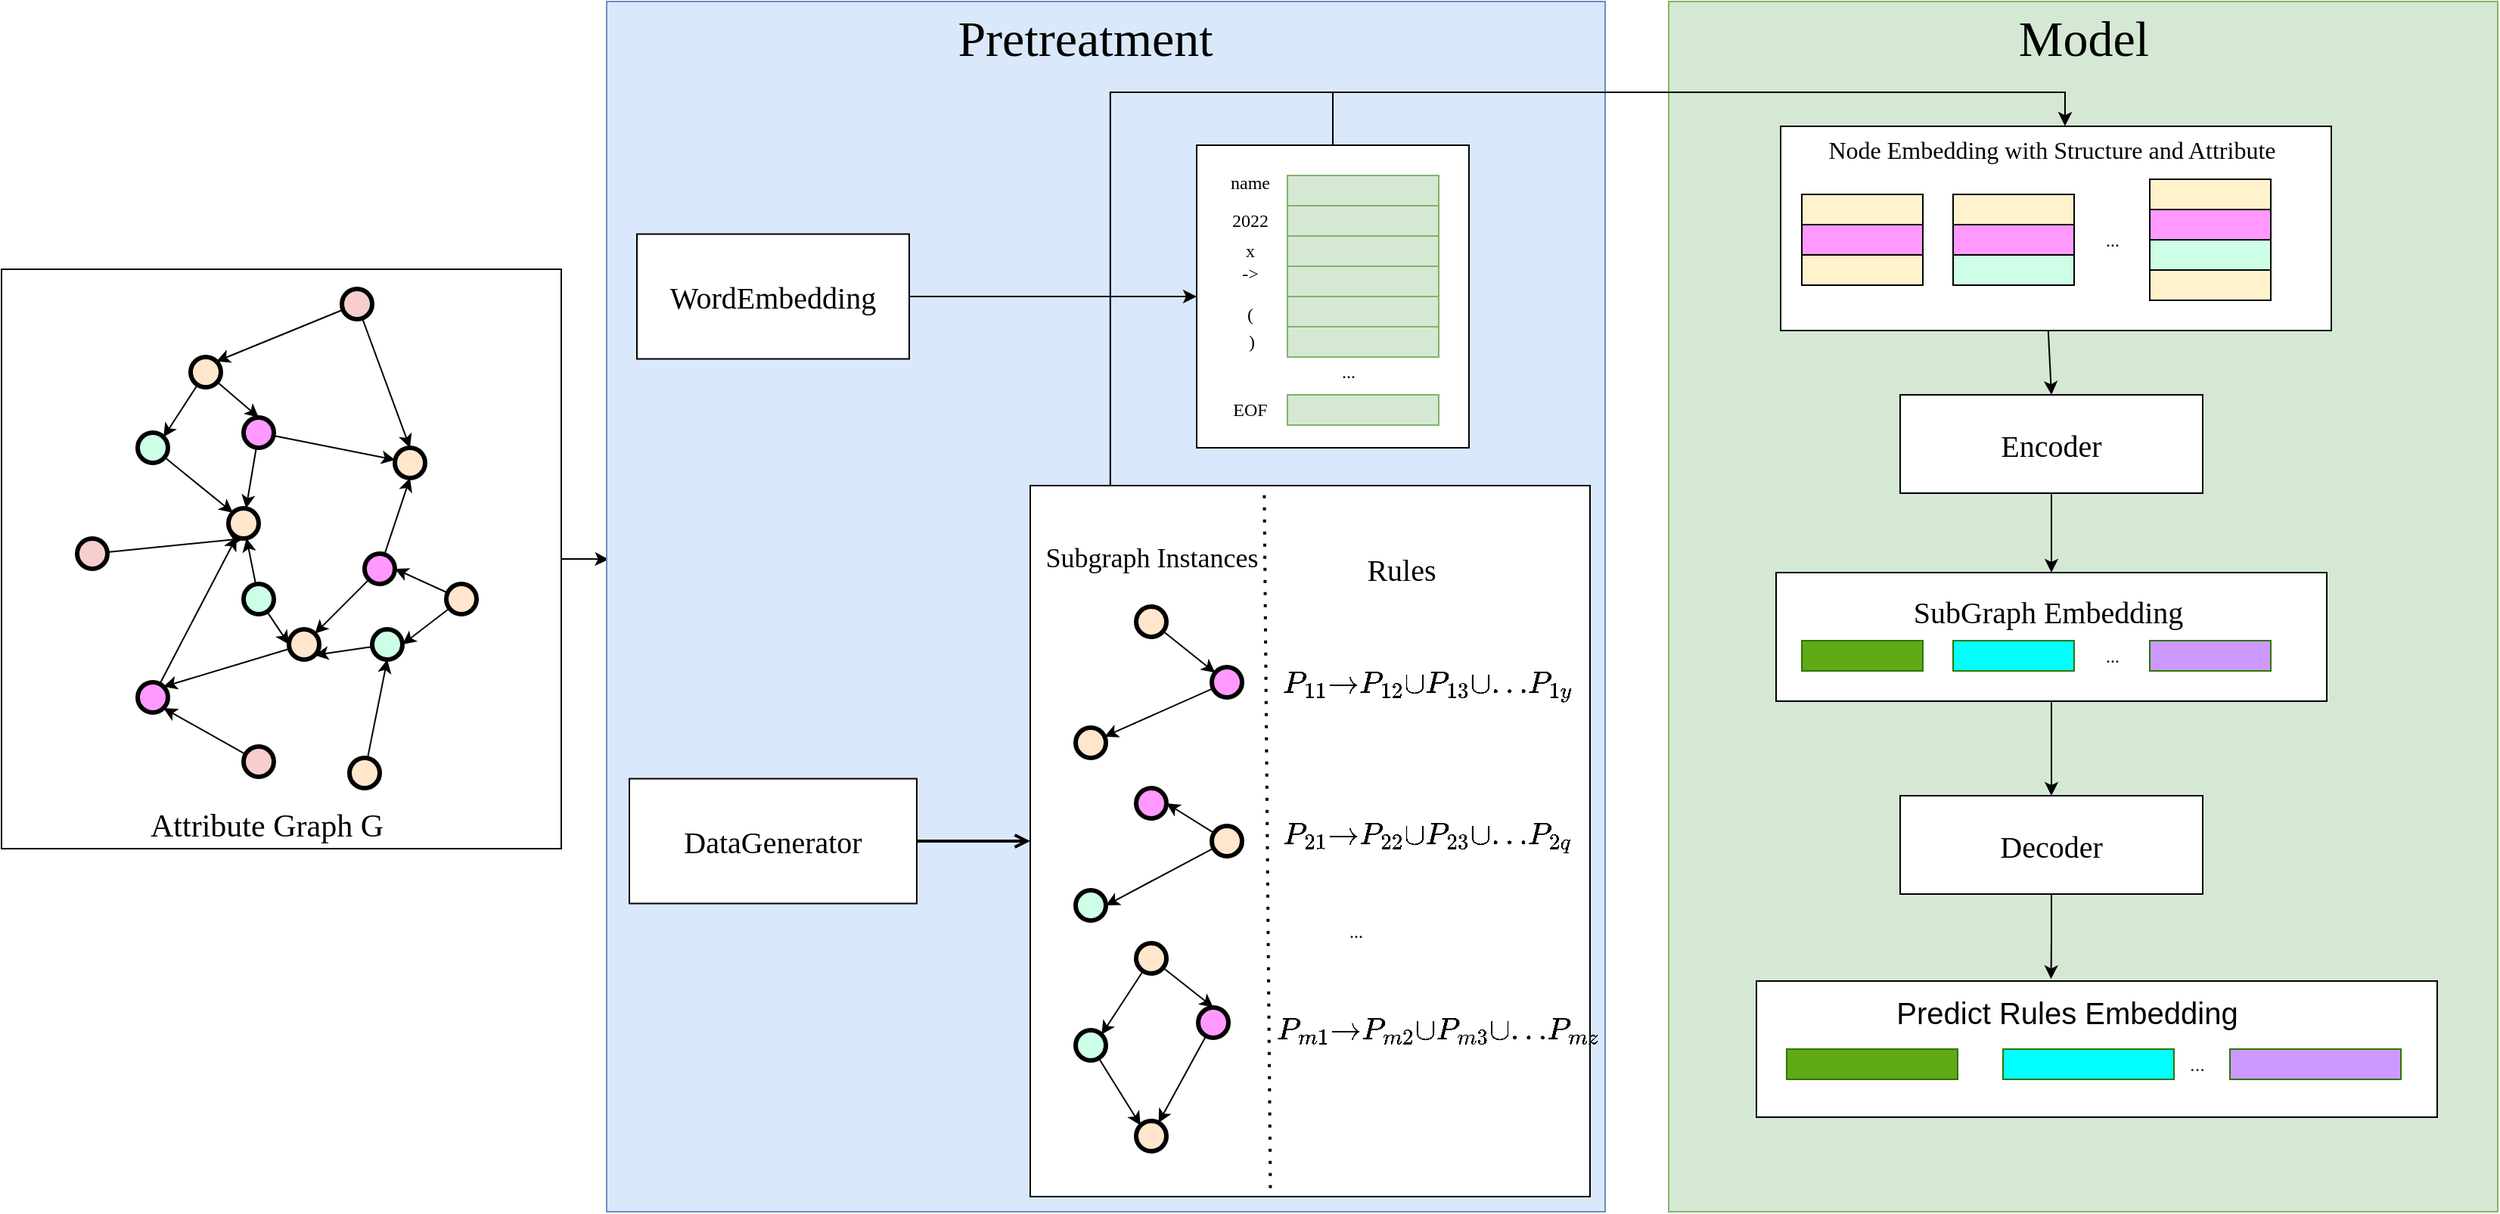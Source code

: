 <mxfile version="21.3.2" type="github">
  <diagram id="YgVjmNeeTJTMkVuTX1qY" name="第 1 页">
    <mxGraphModel dx="2639" dy="2227" grid="1" gridSize="10" guides="1" tooltips="1" connect="1" arrows="1" fold="1" page="1" pageScale="1" pageWidth="827" pageHeight="1169" math="1" shadow="0">
      <root>
        <mxCell id="0" />
        <mxCell id="1" parent="0" />
        <mxCell id="9s3qkHR6bOh1nxQZLDKp-79" value="" style="rounded=0;whiteSpace=wrap;html=1;fillColor=#d5e8d4;strokeColor=#82b366;" vertex="1" parent="1">
          <mxGeometry x="832" y="-390" width="548" height="800" as="geometry" />
        </mxCell>
        <mxCell id="9s3qkHR6bOh1nxQZLDKp-78" style="edgeStyle=orthogonalEdgeStyle;rounded=0;orthogonalLoop=1;jettySize=auto;html=1;entryX=0.002;entryY=0.461;entryDx=0;entryDy=0;entryPerimeter=0;" edge="1" parent="1" source="9s3qkHR6bOh1nxQZLDKp-77" target="9s3qkHR6bOh1nxQZLDKp-37">
          <mxGeometry relative="1" as="geometry" />
        </mxCell>
        <mxCell id="9s3qkHR6bOh1nxQZLDKp-77" value="" style="rounded=0;whiteSpace=wrap;html=1;" vertex="1" parent="1">
          <mxGeometry x="-270" y="-213" width="370" height="383" as="geometry" />
        </mxCell>
        <mxCell id="9s3qkHR6bOh1nxQZLDKp-53" value="" style="whiteSpace=wrap;html=1;" vertex="1" parent="1">
          <mxGeometry x="890" y="257.5" width="450" height="90" as="geometry" />
        </mxCell>
        <mxCell id="9s3qkHR6bOh1nxQZLDKp-37" value="" style="rounded=0;whiteSpace=wrap;html=1;gradientDirection=north;fillColor=#dae8fc;strokeColor=#6c8ebf;fontFamily=Times New Roman;" vertex="1" parent="1">
          <mxGeometry x="130" y="-390" width="660" height="800" as="geometry" />
        </mxCell>
        <mxCell id="9s3qkHR6bOh1nxQZLDKp-43" style="edgeStyle=orthogonalEdgeStyle;rounded=0;orthogonalLoop=1;jettySize=auto;html=1;entryX=0.528;entryY=-0.011;entryDx=0;entryDy=0;entryPerimeter=0;fontFamily=Times New Roman;" edge="1" parent="1" source="9s3qkHR6bOh1nxQZLDKp-35" target="o_sgE8OzQir2t5ASwDxD-76">
          <mxGeometry relative="1" as="geometry">
            <Array as="points">
              <mxPoint x="610" y="-330" />
              <mxPoint x="1094" y="-330" />
            </Array>
          </mxGeometry>
        </mxCell>
        <mxCell id="9s3qkHR6bOh1nxQZLDKp-35" value="" style="rounded=0;whiteSpace=wrap;html=1;fontFamily=Times New Roman;" vertex="1" parent="1">
          <mxGeometry x="520" y="-295" width="180" height="200" as="geometry" />
        </mxCell>
        <mxCell id="9s3qkHR6bOh1nxQZLDKp-46" style="edgeStyle=orthogonalEdgeStyle;rounded=0;orthogonalLoop=1;jettySize=auto;html=1;entryX=0.5;entryY=0;entryDx=0;entryDy=0;" edge="1" parent="1" source="9s3qkHR6bOh1nxQZLDKp-29" target="9s3qkHR6bOh1nxQZLDKp-33">
          <mxGeometry relative="1" as="geometry" />
        </mxCell>
        <mxCell id="9s3qkHR6bOh1nxQZLDKp-29" value="" style="rounded=0;whiteSpace=wrap;html=1;fontFamily=Times New Roman;" vertex="1" parent="1">
          <mxGeometry x="903" y="-12.5" width="364" height="85" as="geometry" />
        </mxCell>
        <mxCell id="o_sgE8OzQir2t5ASwDxD-75" value="" style="rounded=0;whiteSpace=wrap;html=1;strokeWidth=1;fontFamily=Times New Roman;fontSize=12;" parent="1" vertex="1">
          <mxGeometry x="906" y="-307.5" width="364" height="135" as="geometry" />
        </mxCell>
        <mxCell id="o_sgE8OzQir2t5ASwDxD-49" value="" style="rounded=0;whiteSpace=wrap;html=1;strokeWidth=1;fontFamily=Times New Roman;fontSize=12;" parent="1" vertex="1">
          <mxGeometry x="410" y="-70" width="370" height="470" as="geometry" />
        </mxCell>
        <mxCell id="9s3qkHR6bOh1nxQZLDKp-32" style="edgeStyle=orthogonalEdgeStyle;rounded=0;orthogonalLoop=1;jettySize=auto;html=1;entryX=0.5;entryY=0;entryDx=0;entryDy=0;fontFamily=Times New Roman;" edge="1" parent="1" source="hbj6Zmw99jq0ys3fm93o-1" target="9s3qkHR6bOh1nxQZLDKp-29">
          <mxGeometry relative="1" as="geometry" />
        </mxCell>
        <mxCell id="hbj6Zmw99jq0ys3fm93o-1" value="&lt;font style=&quot;font-size: 20px;&quot;&gt;Encoder&lt;/font&gt;" style="rounded=0;whiteSpace=wrap;html=1;fontFamily=Times New Roman;" parent="1" vertex="1">
          <mxGeometry x="985" y="-130" width="200" height="65" as="geometry" />
        </mxCell>
        <mxCell id="o_sgE8OzQir2t5ASwDxD-80" style="edgeStyle=none;shape=connector;rounded=0;orthogonalLoop=1;jettySize=auto;html=1;labelBackgroundColor=default;strokeColor=default;strokeWidth=2;fontFamily=Times New Roman;fontSize=12;fontColor=#000000;endArrow=open;endFill=0;" parent="1" source="hbj6Zmw99jq0ys3fm93o-16" target="o_sgE8OzQir2t5ASwDxD-49" edge="1">
          <mxGeometry relative="1" as="geometry" />
        </mxCell>
        <mxCell id="hbj6Zmw99jq0ys3fm93o-16" value="&lt;font style=&quot;font-size: 20px;&quot;&gt;DataGenerator&lt;/font&gt;" style="rounded=0;whiteSpace=wrap;html=1;fontFamily=Times New Roman;" parent="1" vertex="1">
          <mxGeometry x="145" y="123.75" width="190" height="82.5" as="geometry" />
        </mxCell>
        <mxCell id="hbj6Zmw99jq0ys3fm93o-36" value="&lt;font style=&quot;font-size: 21px;&quot;&gt;Attribute Graph G&lt;/font&gt;" style="text;html=1;align=center;verticalAlign=middle;resizable=0;points=[];autosize=1;strokeColor=none;fillColor=none;fontSize=16;strokeWidth=3;fontFamily=Times New Roman;" parent="1" vertex="1">
          <mxGeometry x="-185" y="135" width="180" height="40" as="geometry" />
        </mxCell>
        <mxCell id="hbj6Zmw99jq0ys3fm93o-18" value="" style="ellipse;whiteSpace=wrap;html=1;aspect=fixed;fillColor=#FF99FF;strokeColor=#000000;strokeWidth=3;fontFamily=Times New Roman;" parent="1" vertex="1">
          <mxGeometry x="-110" y="-115" width="20" height="20" as="geometry" />
        </mxCell>
        <mxCell id="hbj6Zmw99jq0ys3fm93o-19" value="" style="ellipse;whiteSpace=wrap;html=1;aspect=fixed;fillColor=#CCFFE6;strokeColor=#000000;strokeWidth=3;fontFamily=Times New Roman;" parent="1" vertex="1">
          <mxGeometry x="-180" y="-105" width="20" height="20" as="geometry" />
        </mxCell>
        <mxCell id="hbj6Zmw99jq0ys3fm93o-20" value="" style="ellipse;whiteSpace=wrap;html=1;aspect=fixed;fillColor=#ffe6cc;strokeColor=#000000;strokeWidth=3;fontFamily=Times New Roman;" parent="1" vertex="1">
          <mxGeometry x="-10" y="-95" width="20" height="20" as="geometry" />
        </mxCell>
        <mxCell id="hbj6Zmw99jq0ys3fm93o-29" style="edgeStyle=none;rounded=0;orthogonalLoop=1;jettySize=auto;html=1;fontFamily=Times New Roman;" parent="1" source="hbj6Zmw99jq0ys3fm93o-18" target="hbj6Zmw99jq0ys3fm93o-20" edge="1">
          <mxGeometry relative="1" as="geometry" />
        </mxCell>
        <mxCell id="o_sgE8OzQir2t5ASwDxD-15" style="edgeStyle=none;rounded=0;orthogonalLoop=1;jettySize=auto;html=1;entryX=0;entryY=0.5;entryDx=0;entryDy=0;strokeWidth=1;fontFamily=Times New Roman;fontSize=12;fontColor=#000000;" parent="1" source="hbj6Zmw99jq0ys3fm93o-21" target="hbj6Zmw99jq0ys3fm93o-26" edge="1">
          <mxGeometry relative="1" as="geometry" />
        </mxCell>
        <mxCell id="hbj6Zmw99jq0ys3fm93o-21" value="" style="ellipse;whiteSpace=wrap;html=1;aspect=fixed;fillColor=#CCFFE6;strokeColor=#000000;strokeWidth=3;fontFamily=Times New Roman;" parent="1" vertex="1">
          <mxGeometry x="-110" y="-5" width="20" height="20" as="geometry" />
        </mxCell>
        <mxCell id="hbj6Zmw99jq0ys3fm93o-22" value="" style="ellipse;whiteSpace=wrap;html=1;aspect=fixed;fillColor=#ffe6cc;strokeColor=#000000;strokeWidth=3;fontFamily=Times New Roman;" parent="1" vertex="1">
          <mxGeometry x="-120" y="-55" width="20" height="20" as="geometry" />
        </mxCell>
        <mxCell id="hbj6Zmw99jq0ys3fm93o-28" style="rounded=0;orthogonalLoop=1;jettySize=auto;html=1;fontFamily=Times New Roman;" parent="1" source="hbj6Zmw99jq0ys3fm93o-18" target="hbj6Zmw99jq0ys3fm93o-22" edge="1">
          <mxGeometry relative="1" as="geometry" />
        </mxCell>
        <mxCell id="hbj6Zmw99jq0ys3fm93o-33" style="edgeStyle=none;rounded=0;orthogonalLoop=1;jettySize=auto;html=1;entryX=0;entryY=0;entryDx=0;entryDy=0;fontFamily=Times New Roman;" parent="1" source="hbj6Zmw99jq0ys3fm93o-19" target="hbj6Zmw99jq0ys3fm93o-22" edge="1">
          <mxGeometry relative="1" as="geometry" />
        </mxCell>
        <mxCell id="hbj6Zmw99jq0ys3fm93o-32" style="edgeStyle=none;rounded=0;orthogonalLoop=1;jettySize=auto;html=1;fontFamily=Times New Roman;" parent="1" source="hbj6Zmw99jq0ys3fm93o-21" target="hbj6Zmw99jq0ys3fm93o-22" edge="1">
          <mxGeometry relative="1" as="geometry" />
        </mxCell>
        <mxCell id="o_sgE8OzQir2t5ASwDxD-7" style="edgeStyle=none;rounded=0;orthogonalLoop=1;jettySize=auto;html=1;entryX=0.5;entryY=1;entryDx=0;entryDy=0;strokeWidth=1;fontFamily=Times New Roman;fontSize=12;fontColor=#000000;" parent="1" source="hbj6Zmw99jq0ys3fm93o-23" target="hbj6Zmw99jq0ys3fm93o-20" edge="1">
          <mxGeometry relative="1" as="geometry" />
        </mxCell>
        <mxCell id="hbj6Zmw99jq0ys3fm93o-23" value="" style="ellipse;whiteSpace=wrap;html=1;aspect=fixed;fillColor=#FF99FF;strokeColor=#000000;strokeWidth=3;fontFamily=Times New Roman;" parent="1" vertex="1">
          <mxGeometry x="-30" y="-25" width="20" height="20" as="geometry" />
        </mxCell>
        <mxCell id="9s3qkHR6bOh1nxQZLDKp-66" style="rounded=0;orthogonalLoop=1;jettySize=auto;html=1;entryX=1;entryY=0;entryDx=0;entryDy=0;" edge="1" parent="1" source="hbj6Zmw99jq0ys3fm93o-26" target="9s3qkHR6bOh1nxQZLDKp-63">
          <mxGeometry relative="1" as="geometry" />
        </mxCell>
        <mxCell id="hbj6Zmw99jq0ys3fm93o-26" value="" style="ellipse;whiteSpace=wrap;html=1;aspect=fixed;fillColor=#ffe6cc;strokeColor=#000000;strokeWidth=3;fontFamily=Times New Roman;" parent="1" vertex="1">
          <mxGeometry x="-80" y="25" width="20" height="20" as="geometry" />
        </mxCell>
        <mxCell id="hbj6Zmw99jq0ys3fm93o-31" style="edgeStyle=none;rounded=0;orthogonalLoop=1;jettySize=auto;html=1;fontFamily=Times New Roman;" parent="1" source="hbj6Zmw99jq0ys3fm93o-23" target="hbj6Zmw99jq0ys3fm93o-26" edge="1">
          <mxGeometry relative="1" as="geometry" />
        </mxCell>
        <mxCell id="o_sgE8OzQir2t5ASwDxD-13" style="edgeStyle=none;rounded=0;orthogonalLoop=1;jettySize=auto;html=1;entryX=1;entryY=1;entryDx=0;entryDy=0;strokeWidth=1;fontFamily=Times New Roman;fontSize=12;fontColor=#000000;" parent="1" source="o_sgE8OzQir2t5ASwDxD-12" target="hbj6Zmw99jq0ys3fm93o-26" edge="1">
          <mxGeometry relative="1" as="geometry" />
        </mxCell>
        <mxCell id="o_sgE8OzQir2t5ASwDxD-12" value="" style="ellipse;whiteSpace=wrap;html=1;aspect=fixed;fillColor=#CCFFE6;strokeColor=#000000;strokeWidth=3;fontFamily=Times New Roman;" parent="1" vertex="1">
          <mxGeometry x="-25" y="25" width="20" height="20" as="geometry" />
        </mxCell>
        <mxCell id="o_sgE8OzQir2t5ASwDxD-22" style="edgeStyle=none;rounded=0;orthogonalLoop=1;jettySize=auto;html=1;entryX=1;entryY=0.5;entryDx=0;entryDy=0;strokeWidth=1;fontFamily=Times New Roman;fontSize=12;fontColor=#000000;" parent="1" source="o_sgE8OzQir2t5ASwDxD-17" target="o_sgE8OzQir2t5ASwDxD-12" edge="1">
          <mxGeometry relative="1" as="geometry" />
        </mxCell>
        <mxCell id="o_sgE8OzQir2t5ASwDxD-23" style="edgeStyle=none;rounded=0;orthogonalLoop=1;jettySize=auto;html=1;entryX=1;entryY=0.5;entryDx=0;entryDy=0;strokeWidth=1;fontFamily=Times New Roman;fontSize=12;fontColor=#000000;" parent="1" source="o_sgE8OzQir2t5ASwDxD-17" target="hbj6Zmw99jq0ys3fm93o-23" edge="1">
          <mxGeometry relative="1" as="geometry" />
        </mxCell>
        <mxCell id="o_sgE8OzQir2t5ASwDxD-17" value="" style="ellipse;whiteSpace=wrap;html=1;aspect=fixed;fillColor=#ffe6cc;strokeColor=#000000;strokeWidth=3;fontFamily=Times New Roman;" parent="1" vertex="1">
          <mxGeometry x="24" y="-5" width="20" height="20" as="geometry" />
        </mxCell>
        <mxCell id="o_sgE8OzQir2t5ASwDxD-25" style="edgeStyle=none;rounded=0;orthogonalLoop=1;jettySize=auto;html=1;entryX=0.5;entryY=1;entryDx=0;entryDy=0;strokeWidth=1;fontFamily=Times New Roman;fontSize=12;fontColor=#000000;" parent="1" source="o_sgE8OzQir2t5ASwDxD-18" target="hbj6Zmw99jq0ys3fm93o-22" edge="1">
          <mxGeometry relative="1" as="geometry" />
        </mxCell>
        <mxCell id="o_sgE8OzQir2t5ASwDxD-18" value="" style="ellipse;whiteSpace=wrap;html=1;aspect=fixed;fillColor=#f8cecc;strokeColor=#000000;strokeWidth=3;fontFamily=Times New Roman;" parent="1" vertex="1">
          <mxGeometry x="-220" y="-35" width="20" height="20" as="geometry" />
        </mxCell>
        <mxCell id="o_sgE8OzQir2t5ASwDxD-20" style="edgeStyle=none;rounded=0;orthogonalLoop=1;jettySize=auto;html=1;entryX=1;entryY=0;entryDx=0;entryDy=0;strokeWidth=1;fontFamily=Times New Roman;fontSize=12;fontColor=#000000;" parent="1" source="o_sgE8OzQir2t5ASwDxD-19" target="hbj6Zmw99jq0ys3fm93o-19" edge="1">
          <mxGeometry relative="1" as="geometry" />
        </mxCell>
        <mxCell id="o_sgE8OzQir2t5ASwDxD-21" style="edgeStyle=none;rounded=0;orthogonalLoop=1;jettySize=auto;html=1;entryX=0.5;entryY=0;entryDx=0;entryDy=0;strokeWidth=1;fontFamily=Times New Roman;fontSize=12;fontColor=#000000;" parent="1" source="o_sgE8OzQir2t5ASwDxD-19" target="hbj6Zmw99jq0ys3fm93o-18" edge="1">
          <mxGeometry relative="1" as="geometry" />
        </mxCell>
        <mxCell id="o_sgE8OzQir2t5ASwDxD-19" value="" style="ellipse;whiteSpace=wrap;html=1;aspect=fixed;fillColor=#ffe6cc;strokeColor=#000000;strokeWidth=3;fontFamily=Times New Roman;" parent="1" vertex="1">
          <mxGeometry x="-145" y="-155" width="20" height="20" as="geometry" />
        </mxCell>
        <mxCell id="o_sgE8OzQir2t5ASwDxD-35" value="" style="ellipse;whiteSpace=wrap;html=1;aspect=fixed;fillColor=#CCFFE6;strokeColor=#000000;strokeWidth=3;fontFamily=Times New Roman;" parent="1" vertex="1">
          <mxGeometry x="440" y="290" width="20" height="20" as="geometry" />
        </mxCell>
        <mxCell id="o_sgE8OzQir2t5ASwDxD-38" style="edgeStyle=none;rounded=0;orthogonalLoop=1;jettySize=auto;html=1;entryX=0;entryY=0;entryDx=0;entryDy=0;fontFamily=Times New Roman;" parent="1" source="o_sgE8OzQir2t5ASwDxD-35" target="o_sgE8OzQir2t5ASwDxD-36" edge="1">
          <mxGeometry relative="1" as="geometry" />
        </mxCell>
        <mxCell id="o_sgE8OzQir2t5ASwDxD-39" style="edgeStyle=none;rounded=0;orthogonalLoop=1;jettySize=auto;html=1;entryX=1;entryY=0;entryDx=0;entryDy=0;strokeWidth=1;fontFamily=Times New Roman;fontSize=12;fontColor=#000000;" parent="1" source="o_sgE8OzQir2t5ASwDxD-41" target="o_sgE8OzQir2t5ASwDxD-35" edge="1">
          <mxGeometry relative="1" as="geometry" />
        </mxCell>
        <mxCell id="o_sgE8OzQir2t5ASwDxD-40" style="edgeStyle=none;rounded=0;orthogonalLoop=1;jettySize=auto;html=1;entryX=0.5;entryY=0;entryDx=0;entryDy=0;strokeWidth=1;fontFamily=Times New Roman;fontSize=12;fontColor=#000000;" parent="1" source="o_sgE8OzQir2t5ASwDxD-41" target="o_sgE8OzQir2t5ASwDxD-42" edge="1">
          <mxGeometry relative="1" as="geometry">
            <mxPoint x="560" y="280" as="targetPoint" />
          </mxGeometry>
        </mxCell>
        <mxCell id="o_sgE8OzQir2t5ASwDxD-41" value="" style="ellipse;whiteSpace=wrap;html=1;aspect=fixed;fillColor=#ffe6cc;strokeColor=#000000;strokeWidth=3;fontFamily=Times New Roman;" parent="1" vertex="1">
          <mxGeometry x="480" y="232.5" width="20" height="20" as="geometry" />
        </mxCell>
        <mxCell id="o_sgE8OzQir2t5ASwDxD-45" style="edgeStyle=none;rounded=0;orthogonalLoop=1;jettySize=auto;html=1;strokeWidth=1;fontFamily=Times New Roman;fontSize=12;fontColor=#000000;" parent="1" source="o_sgE8OzQir2t5ASwDxD-42" target="o_sgE8OzQir2t5ASwDxD-36" edge="1">
          <mxGeometry relative="1" as="geometry" />
        </mxCell>
        <mxCell id="o_sgE8OzQir2t5ASwDxD-42" value="" style="ellipse;whiteSpace=wrap;html=1;aspect=fixed;fillColor=#FF99FF;strokeColor=#000000;strokeWidth=3;fontFamily=Times New Roman;" parent="1" vertex="1">
          <mxGeometry x="521" y="275" width="20" height="20" as="geometry" />
        </mxCell>
        <mxCell id="o_sgE8OzQir2t5ASwDxD-47" value="..." style="text;html=1;align=center;verticalAlign=middle;resizable=0;points=[];autosize=1;strokeColor=none;fillColor=none;fontSize=12;fontFamily=Times New Roman;fontColor=#000000;" parent="1" vertex="1">
          <mxGeometry x="610" y="210" width="30" height="30" as="geometry" />
        </mxCell>
        <mxCell id="o_sgE8OzQir2t5ASwDxD-52" value="" style="endArrow=none;html=1;rounded=0;dashed=1;dashPattern=1 3;labelBackgroundColor=default;strokeColor=default;strokeWidth=2;fontFamily=Times New Roman;fontSize=12;fontColor=#000000;shape=connector;entryX=0.418;entryY=0.001;entryDx=0;entryDy=0;entryPerimeter=0;exitX=0.429;exitY=0.988;exitDx=0;exitDy=0;exitPerimeter=0;" parent="1" source="o_sgE8OzQir2t5ASwDxD-49" target="o_sgE8OzQir2t5ASwDxD-49" edge="1">
          <mxGeometry width="50" height="50" relative="1" as="geometry">
            <mxPoint x="610" y="190" as="sourcePoint" />
            <mxPoint x="660" y="140" as="targetPoint" />
          </mxGeometry>
        </mxCell>
        <mxCell id="o_sgE8OzQir2t5ASwDxD-53" value="&lt;font style=&quot;font-size: 18px;&quot;&gt;Subgraph Instances&lt;/font&gt;" style="text;html=1;align=center;verticalAlign=middle;resizable=0;points=[];autosize=1;strokeColor=none;fillColor=none;fontSize=13;fontFamily=Times New Roman;fontColor=#000000;" parent="1" vertex="1">
          <mxGeometry x="410" y="-42.5" width="160" height="40" as="geometry" />
        </mxCell>
        <mxCell id="o_sgE8OzQir2t5ASwDxD-54" value="&lt;font style=&quot;font-size: 20px;&quot;&gt;Rules&lt;/font&gt;" style="text;html=1;align=center;verticalAlign=middle;resizable=0;points=[];autosize=1;strokeColor=none;fillColor=none;fontSize=12;fontFamily=Times New Roman;fontColor=#000000;" parent="1" vertex="1">
          <mxGeometry x="620" y="-35" width="70" height="40" as="geometry" />
        </mxCell>
        <mxCell id="o_sgE8OzQir2t5ASwDxD-34" value="&lt;font style=&quot;font-size: 20px;&quot;&gt;$$P_{21}{\rightarrow}P_{22}{\cup}P_{23}{\cup}{...}P_{2q}$$&lt;/font&gt;" style="text;html=1;align=center;verticalAlign=middle;resizable=0;points=[];autosize=1;strokeColor=none;fillColor=none;fontSize=12;fontFamily=Times New Roman;fontColor=#000000;strokeWidth=3;" parent="1" vertex="1">
          <mxGeometry x="392" y="140" width="560" height="40" as="geometry" />
        </mxCell>
        <mxCell id="hbj6Zmw99jq0ys3fm93o-42" value="" style="ellipse;whiteSpace=wrap;html=1;aspect=fixed;fillColor=#ffe6cc;strokeColor=#000000;strokeWidth=3;container=0;fontFamily=Times New Roman;" parent="1" vertex="1">
          <mxGeometry x="480" y="10" width="20" height="20" as="geometry" />
        </mxCell>
        <mxCell id="hbj6Zmw99jq0ys3fm93o-49" value="" style="ellipse;whiteSpace=wrap;html=1;aspect=fixed;fillColor=#FF99FF;strokeColor=#000000;strokeWidth=3;container=0;fontFamily=Times New Roman;" parent="1" vertex="1">
          <mxGeometry x="530" y="50" width="20" height="20" as="geometry" />
        </mxCell>
        <mxCell id="hbj6Zmw99jq0ys3fm93o-50" style="edgeStyle=none;rounded=0;orthogonalLoop=1;jettySize=auto;html=1;fontFamily=Times New Roman;" parent="1" source="hbj6Zmw99jq0ys3fm93o-42" target="hbj6Zmw99jq0ys3fm93o-49" edge="1">
          <mxGeometry relative="1" as="geometry" />
        </mxCell>
        <mxCell id="hbj6Zmw99jq0ys3fm93o-51" value="" style="ellipse;whiteSpace=wrap;html=1;aspect=fixed;fillColor=#ffe6cc;strokeColor=#000000;strokeWidth=3;container=0;fontFamily=Times New Roman;" parent="1" vertex="1">
          <mxGeometry x="440" y="90" width="20" height="20" as="geometry" />
        </mxCell>
        <mxCell id="hbj6Zmw99jq0ys3fm93o-52" style="edgeStyle=none;rounded=0;orthogonalLoop=1;jettySize=auto;html=1;fontFamily=Times New Roman;" parent="1" source="hbj6Zmw99jq0ys3fm93o-49" target="hbj6Zmw99jq0ys3fm93o-51" edge="1">
          <mxGeometry relative="1" as="geometry" />
        </mxCell>
        <mxCell id="o_sgE8OzQir2t5ASwDxD-26" value="" style="ellipse;whiteSpace=wrap;html=1;aspect=fixed;fillColor=#FF99FF;strokeColor=#000000;strokeWidth=3;fontFamily=Times New Roman;" parent="1" vertex="1">
          <mxGeometry x="480" y="130" width="20" height="20" as="geometry" />
        </mxCell>
        <mxCell id="o_sgE8OzQir2t5ASwDxD-27" value="" style="ellipse;whiteSpace=wrap;html=1;aspect=fixed;fillColor=#CCFFE6;strokeColor=#000000;strokeWidth=3;fontFamily=Times New Roman;" parent="1" vertex="1">
          <mxGeometry x="440" y="197.5" width="20" height="20" as="geometry" />
        </mxCell>
        <mxCell id="o_sgE8OzQir2t5ASwDxD-28" style="edgeStyle=none;rounded=0;orthogonalLoop=1;jettySize=auto;html=1;entryX=1;entryY=0.5;entryDx=0;entryDy=0;strokeWidth=1;fontFamily=Times New Roman;fontSize=12;fontColor=#000000;" parent="1" source="o_sgE8OzQir2t5ASwDxD-30" target="o_sgE8OzQir2t5ASwDxD-27" edge="1">
          <mxGeometry relative="1" as="geometry" />
        </mxCell>
        <mxCell id="o_sgE8OzQir2t5ASwDxD-29" style="edgeStyle=none;rounded=0;orthogonalLoop=1;jettySize=auto;html=1;entryX=1;entryY=0.5;entryDx=0;entryDy=0;strokeWidth=1;fontFamily=Times New Roman;fontSize=12;fontColor=#000000;" parent="1" source="o_sgE8OzQir2t5ASwDxD-30" target="o_sgE8OzQir2t5ASwDxD-26" edge="1">
          <mxGeometry relative="1" as="geometry" />
        </mxCell>
        <mxCell id="o_sgE8OzQir2t5ASwDxD-30" value="" style="ellipse;whiteSpace=wrap;html=1;aspect=fixed;fillColor=#ffe6cc;strokeColor=#000000;strokeWidth=3;fontFamily=Times New Roman;" parent="1" vertex="1">
          <mxGeometry x="530" y="155" width="20" height="20" as="geometry" />
        </mxCell>
        <mxCell id="o_sgE8OzQir2t5ASwDxD-3" value="&lt;font style=&quot;font-size: 20px;&quot;&gt;$$P_{11}{\rightarrow}P_{12}{\cup}P_{13}{\cup}{...}P_{1y}$$&lt;/font&gt;" style="text;html=1;align=center;verticalAlign=middle;resizable=0;points=[];autosize=1;strokeColor=none;fillColor=none;fontSize=12;fontFamily=Times New Roman;fontColor=#000000;strokeWidth=3;" parent="1" vertex="1">
          <mxGeometry x="397" y="40" width="550" height="40" as="geometry" />
        </mxCell>
        <mxCell id="o_sgE8OzQir2t5ASwDxD-46" value="&lt;font style=&quot;font-size: 20px;&quot;&gt;$$P_{m1}{\rightarrow}P_{m2}{\cup}P_{m3}{\cup}{...}P_{mz}$$&lt;/font&gt;" style="text;whiteSpace=wrap;html=1;fontSize=12;fontFamily=Times New Roman;fontColor=#000000;" parent="1" vertex="1">
          <mxGeometry x="571" y="250" width="146" height="40" as="geometry" />
        </mxCell>
        <mxCell id="o_sgE8OzQir2t5ASwDxD-36" value="" style="ellipse;whiteSpace=wrap;html=1;aspect=fixed;fillColor=#ffe6cc;strokeColor=#000000;strokeWidth=3;fontFamily=Times New Roman;" parent="1" vertex="1">
          <mxGeometry x="480" y="350" width="20" height="20" as="geometry" />
        </mxCell>
        <mxCell id="o_sgE8OzQir2t5ASwDxD-71" value="..." style="text;html=1;align=center;verticalAlign=middle;resizable=0;points=[];autosize=1;strokeColor=none;fillColor=none;fontSize=12;fontFamily=Times New Roman;fontColor=#000000;" parent="1" vertex="1">
          <mxGeometry x="1110" y="-247.5" width="30" height="30" as="geometry" />
        </mxCell>
        <mxCell id="o_sgE8OzQir2t5ASwDxD-72" value="" style="group;fontFamily=Times New Roman;" parent="1" vertex="1" connectable="0">
          <mxGeometry x="920" y="-262.5" width="90" height="60" as="geometry" />
        </mxCell>
        <mxCell id="o_sgE8OzQir2t5ASwDxD-57" value="" style="rounded=0;whiteSpace=wrap;html=1;fillColor=#fff2cc;strokeColor=#000000;fontFamily=Times New Roman;" parent="o_sgE8OzQir2t5ASwDxD-72" vertex="1">
          <mxGeometry width="80.0" height="20" as="geometry" />
        </mxCell>
        <mxCell id="o_sgE8OzQir2t5ASwDxD-58" value="" style="rounded=0;whiteSpace=wrap;html=1;fillColor=#FF99FF;strokeColor=#000000;fontFamily=Times New Roman;" parent="o_sgE8OzQir2t5ASwDxD-72" vertex="1">
          <mxGeometry y="20" width="80.0" height="20" as="geometry" />
        </mxCell>
        <mxCell id="o_sgE8OzQir2t5ASwDxD-59" value="" style="rounded=0;whiteSpace=wrap;html=1;fillColor=#fff2cc;strokeColor=#000000;fontFamily=Times New Roman;" parent="o_sgE8OzQir2t5ASwDxD-72" vertex="1">
          <mxGeometry y="40" width="80.0" height="20" as="geometry" />
        </mxCell>
        <mxCell id="o_sgE8OzQir2t5ASwDxD-73" value="" style="group;fontFamily=Times New Roman;fillColor=#CCFFE6;" parent="1" vertex="1" connectable="0">
          <mxGeometry x="1020" y="-262.5" width="80" height="60" as="geometry" />
        </mxCell>
        <mxCell id="o_sgE8OzQir2t5ASwDxD-64" value="" style="rounded=0;whiteSpace=wrap;html=1;fillColor=#fff2cc;strokeColor=#000000;fontFamily=Times New Roman;" parent="o_sgE8OzQir2t5ASwDxD-73" vertex="1">
          <mxGeometry width="80.0" height="20" as="geometry" />
        </mxCell>
        <mxCell id="o_sgE8OzQir2t5ASwDxD-65" value="" style="rounded=0;whiteSpace=wrap;html=1;fillColor=#FF99FF;strokeColor=#000000;fontFamily=Times New Roman;" parent="o_sgE8OzQir2t5ASwDxD-73" vertex="1">
          <mxGeometry y="20" width="80.0" height="20" as="geometry" />
        </mxCell>
        <mxCell id="o_sgE8OzQir2t5ASwDxD-66" value="" style="rounded=0;whiteSpace=wrap;html=1;fillColor=#CCFFE6;strokeColor=#000000;fontFamily=Times New Roman;" parent="o_sgE8OzQir2t5ASwDxD-73" vertex="1">
          <mxGeometry y="40" width="80.0" height="20" as="geometry" />
        </mxCell>
        <mxCell id="o_sgE8OzQir2t5ASwDxD-74" value="" style="group;fontFamily=Times New Roman;" parent="1" vertex="1" connectable="0">
          <mxGeometry x="1150" y="-272.5" width="80" height="80" as="geometry" />
        </mxCell>
        <mxCell id="o_sgE8OzQir2t5ASwDxD-67" value="" style="rounded=0;whiteSpace=wrap;html=1;fillColor=#fff2cc;strokeColor=#000000;fontFamily=Times New Roman;" parent="o_sgE8OzQir2t5ASwDxD-74" vertex="1">
          <mxGeometry width="80.0" height="20" as="geometry" />
        </mxCell>
        <mxCell id="o_sgE8OzQir2t5ASwDxD-68" value="" style="rounded=0;whiteSpace=wrap;html=1;fillColor=#FF99FF;strokeColor=#000000;fontFamily=Times New Roman;" parent="o_sgE8OzQir2t5ASwDxD-74" vertex="1">
          <mxGeometry y="20" width="80.0" height="20" as="geometry" />
        </mxCell>
        <mxCell id="o_sgE8OzQir2t5ASwDxD-69" value="" style="rounded=0;whiteSpace=wrap;html=1;fillColor=#CCFFE6;strokeColor=#000000;fontFamily=Times New Roman;" parent="o_sgE8OzQir2t5ASwDxD-74" vertex="1">
          <mxGeometry y="40" width="80.0" height="20" as="geometry" />
        </mxCell>
        <mxCell id="o_sgE8OzQir2t5ASwDxD-70" value="" style="rounded=0;whiteSpace=wrap;html=1;fillColor=#fff2cc;strokeColor=#000000;fontFamily=Times New Roman;" parent="o_sgE8OzQir2t5ASwDxD-74" vertex="1">
          <mxGeometry y="60" width="80.0" height="20" as="geometry" />
        </mxCell>
        <mxCell id="o_sgE8OzQir2t5ASwDxD-76" value="Node Embedding with Structure and Attribute" style="text;html=1;align=center;verticalAlign=middle;resizable=0;points=[];autosize=1;strokeColor=none;fillColor=none;fontSize=16;fontFamily=Times New Roman;fontColor=#000000;strokeWidth=1;" parent="1" vertex="1">
          <mxGeometry x="925" y="-307.5" width="320" height="30" as="geometry" />
        </mxCell>
        <mxCell id="o_sgE8OzQir2t5ASwDxD-79" value="" style="endArrow=classic;html=1;rounded=0;labelBackgroundColor=default;strokeColor=default;strokeWidth=1;fontFamily=Times New Roman;fontSize=12;fontColor=#000000;shape=connector;exitX=0.486;exitY=1.003;exitDx=0;exitDy=0;exitPerimeter=0;entryX=0.5;entryY=0;entryDx=0;entryDy=0;" parent="1" source="o_sgE8OzQir2t5ASwDxD-75" target="hbj6Zmw99jq0ys3fm93o-1" edge="1">
          <mxGeometry width="50" height="50" relative="1" as="geometry">
            <mxPoint x="980" y="-82.5" as="sourcePoint" />
            <mxPoint x="1083" y="-142.5" as="targetPoint" />
          </mxGeometry>
        </mxCell>
        <mxCell id="9s3qkHR6bOh1nxQZLDKp-36" style="edgeStyle=orthogonalEdgeStyle;rounded=0;orthogonalLoop=1;jettySize=auto;html=1;entryX=0;entryY=0.5;entryDx=0;entryDy=0;fontFamily=Times New Roman;" edge="1" parent="1" source="o_sgE8OzQir2t5ASwDxD-81" target="9s3qkHR6bOh1nxQZLDKp-35">
          <mxGeometry relative="1" as="geometry" />
        </mxCell>
        <mxCell id="o_sgE8OzQir2t5ASwDxD-81" value="&lt;font style=&quot;font-size: 20px;&quot;&gt;WordEmbedding&lt;/font&gt;" style="rounded=0;whiteSpace=wrap;html=1;fontFamily=Times New Roman;" parent="1" vertex="1">
          <mxGeometry x="150" y="-236.25" width="180" height="82.5" as="geometry" />
        </mxCell>
        <mxCell id="9s3qkHR6bOh1nxQZLDKp-1" value="" style="group;fontFamily=Times New Roman;" vertex="1" connectable="0" parent="1">
          <mxGeometry x="580" y="-275" width="100" height="100" as="geometry" />
        </mxCell>
        <mxCell id="9s3qkHR6bOh1nxQZLDKp-2" value="" style="rounded=0;whiteSpace=wrap;html=1;fillColor=#d5e8d4;strokeColor=#82b366;fontFamily=Times New Roman;" vertex="1" parent="9s3qkHR6bOh1nxQZLDKp-1">
          <mxGeometry width="100" height="20" as="geometry" />
        </mxCell>
        <mxCell id="9s3qkHR6bOh1nxQZLDKp-3" value="" style="rounded=0;whiteSpace=wrap;html=1;fillColor=#d5e8d4;strokeColor=#82b366;fontFamily=Times New Roman;" vertex="1" parent="9s3qkHR6bOh1nxQZLDKp-1">
          <mxGeometry y="20" width="100" height="20" as="geometry" />
        </mxCell>
        <mxCell id="9s3qkHR6bOh1nxQZLDKp-4" value="" style="rounded=0;whiteSpace=wrap;html=1;fillColor=#d5e8d4;strokeColor=#82b366;fontFamily=Times New Roman;" vertex="1" parent="9s3qkHR6bOh1nxQZLDKp-1">
          <mxGeometry y="40" width="100" height="20" as="geometry" />
        </mxCell>
        <mxCell id="9s3qkHR6bOh1nxQZLDKp-5" value="" style="rounded=0;whiteSpace=wrap;html=1;fillColor=#d5e8d4;strokeColor=#82b366;fontFamily=Times New Roman;" vertex="1" parent="9s3qkHR6bOh1nxQZLDKp-1">
          <mxGeometry y="60" width="100" height="20" as="geometry" />
        </mxCell>
        <mxCell id="9s3qkHR6bOh1nxQZLDKp-6" value="" style="rounded=0;whiteSpace=wrap;html=1;fillColor=#d5e8d4;strokeColor=#82b366;fontFamily=Times New Roman;" vertex="1" parent="9s3qkHR6bOh1nxQZLDKp-1">
          <mxGeometry y="80" width="100" height="20" as="geometry" />
        </mxCell>
        <mxCell id="9s3qkHR6bOh1nxQZLDKp-8" value="name" style="text;html=1;align=center;verticalAlign=middle;resizable=0;points=[];autosize=1;strokeColor=none;fillColor=none;fontFamily=Times New Roman;" vertex="1" parent="1">
          <mxGeometry x="530" y="-285" width="50" height="30" as="geometry" />
        </mxCell>
        <mxCell id="9s3qkHR6bOh1nxQZLDKp-9" value="2022" style="text;html=1;align=center;verticalAlign=middle;resizable=0;points=[];autosize=1;strokeColor=none;fillColor=none;fontFamily=Times New Roman;" vertex="1" parent="1">
          <mxGeometry x="530" y="-260" width="50" height="30" as="geometry" />
        </mxCell>
        <mxCell id="9s3qkHR6bOh1nxQZLDKp-10" value="x" style="text;html=1;align=center;verticalAlign=middle;resizable=0;points=[];autosize=1;strokeColor=none;fillColor=none;fontFamily=Times New Roman;" vertex="1" parent="1">
          <mxGeometry x="540" y="-240" width="30" height="30" as="geometry" />
        </mxCell>
        <mxCell id="9s3qkHR6bOh1nxQZLDKp-11" value="-&amp;gt;" style="text;html=1;align=center;verticalAlign=middle;resizable=0;points=[];autosize=1;strokeColor=none;fillColor=none;fontFamily=Times New Roman;" vertex="1" parent="1">
          <mxGeometry x="540" y="-225" width="30" height="30" as="geometry" />
        </mxCell>
        <mxCell id="9s3qkHR6bOh1nxQZLDKp-12" value="(" style="text;html=1;align=center;verticalAlign=middle;resizable=0;points=[];autosize=1;strokeColor=none;fillColor=none;fontFamily=Times New Roman;" vertex="1" parent="1">
          <mxGeometry x="540" y="-198" width="30" height="30" as="geometry" />
        </mxCell>
        <mxCell id="9s3qkHR6bOh1nxQZLDKp-13" value="" style="rounded=0;whiteSpace=wrap;html=1;fillColor=#d5e8d4;strokeColor=#82b366;fontFamily=Times New Roman;" vertex="1" parent="1">
          <mxGeometry x="580" y="-175" width="100" height="20" as="geometry" />
        </mxCell>
        <mxCell id="9s3qkHR6bOh1nxQZLDKp-14" value=")" style="text;html=1;align=center;verticalAlign=middle;resizable=0;points=[];autosize=1;strokeColor=none;fillColor=none;fontFamily=Times New Roman;" vertex="1" parent="1">
          <mxGeometry x="541" y="-180" width="30" height="30" as="geometry" />
        </mxCell>
        <mxCell id="9s3qkHR6bOh1nxQZLDKp-16" value="..." style="text;html=1;align=center;verticalAlign=middle;resizable=0;points=[];autosize=1;strokeColor=none;fillColor=none;fontFamily=Times New Roman;" vertex="1" parent="1">
          <mxGeometry x="605" y="-160" width="30" height="30" as="geometry" />
        </mxCell>
        <mxCell id="9s3qkHR6bOh1nxQZLDKp-17" value="" style="rounded=0;whiteSpace=wrap;html=1;fillColor=#d5e8d4;strokeColor=#82b366;fontFamily=Times New Roman;" vertex="1" parent="1">
          <mxGeometry x="580" y="-130" width="100" height="20" as="geometry" />
        </mxCell>
        <mxCell id="9s3qkHR6bOh1nxQZLDKp-18" value="EOF" style="text;html=1;align=center;verticalAlign=middle;resizable=0;points=[];autosize=1;strokeColor=none;fillColor=none;fontFamily=Times New Roman;" vertex="1" parent="1">
          <mxGeometry x="530" y="-135" width="50" height="30" as="geometry" />
        </mxCell>
        <mxCell id="9s3qkHR6bOh1nxQZLDKp-23" value="" style="rounded=0;whiteSpace=wrap;html=1;fillColor=#60a917;strokeColor=#2D7600;fontFamily=Times New Roman;fontColor=#ffffff;" vertex="1" parent="1">
          <mxGeometry x="920" y="32.5" width="80" height="20" as="geometry" />
        </mxCell>
        <mxCell id="9s3qkHR6bOh1nxQZLDKp-26" value="" style="rounded=0;whiteSpace=wrap;html=1;fillColor=#00FFFF;strokeColor=#2D7600;fontFamily=Times New Roman;fontColor=#ffffff;" vertex="1" parent="1">
          <mxGeometry x="1020" y="32.5" width="80" height="20" as="geometry" />
        </mxCell>
        <mxCell id="9s3qkHR6bOh1nxQZLDKp-27" value="" style="rounded=0;whiteSpace=wrap;html=1;fillColor=#CC99FF;strokeColor=#2D7600;fontFamily=Times New Roman;fontColor=#ffffff;" vertex="1" parent="1">
          <mxGeometry x="1150" y="32.5" width="80" height="20" as="geometry" />
        </mxCell>
        <mxCell id="9s3qkHR6bOh1nxQZLDKp-28" value="..." style="text;html=1;align=center;verticalAlign=middle;resizable=0;points=[];autosize=1;strokeColor=none;fillColor=none;fontFamily=Times New Roman;" vertex="1" parent="1">
          <mxGeometry x="1110" y="27.5" width="30" height="30" as="geometry" />
        </mxCell>
        <mxCell id="9s3qkHR6bOh1nxQZLDKp-30" value="&lt;font style=&quot;font-size: 20px;&quot;&gt;SubGraph Embedding&amp;nbsp;&lt;/font&gt;" style="text;html=1;align=center;verticalAlign=middle;resizable=0;points=[];autosize=1;strokeColor=none;fillColor=none;fontSize=16;fontFamily=Times New Roman;fontColor=#000000;strokeWidth=1;" vertex="1" parent="1">
          <mxGeometry x="980" y="-7.5" width="210" height="40" as="geometry" />
        </mxCell>
        <mxCell id="9s3qkHR6bOh1nxQZLDKp-55" style="edgeStyle=orthogonalEdgeStyle;rounded=0;orthogonalLoop=1;jettySize=auto;html=1;entryX=0.459;entryY=-0.033;entryDx=0;entryDy=0;entryPerimeter=0;" edge="1" parent="1" source="9s3qkHR6bOh1nxQZLDKp-33" target="9s3qkHR6bOh1nxQZLDKp-54">
          <mxGeometry relative="1" as="geometry" />
        </mxCell>
        <mxCell id="9s3qkHR6bOh1nxQZLDKp-33" value="&lt;font style=&quot;font-size: 20px;&quot;&gt;Decoder&lt;/font&gt;" style="rounded=0;whiteSpace=wrap;html=1;fontFamily=Times New Roman;" vertex="1" parent="1">
          <mxGeometry x="985" y="135" width="200" height="65" as="geometry" />
        </mxCell>
        <mxCell id="9s3qkHR6bOh1nxQZLDKp-39" value="&lt;font style=&quot;font-size: 33px;&quot;&gt;Pretreatment&lt;/font&gt;" style="text;html=1;align=center;verticalAlign=middle;resizable=0;points=[];autosize=1;strokeColor=none;fillColor=none;fontFamily=Times New Roman;" vertex="1" parent="1">
          <mxGeometry x="351" y="-390" width="190" height="50" as="geometry" />
        </mxCell>
        <mxCell id="9s3qkHR6bOh1nxQZLDKp-44" value="" style="endArrow=classic;html=1;rounded=0;entryX=0.528;entryY=-0.011;entryDx=0;entryDy=0;exitX=0.143;exitY=-0.001;exitDx=0;exitDy=0;exitPerimeter=0;entryPerimeter=0;edgeStyle=orthogonalEdgeStyle;fontFamily=Times New Roman;" edge="1" parent="1" source="o_sgE8OzQir2t5ASwDxD-49" target="o_sgE8OzQir2t5ASwDxD-76">
          <mxGeometry width="50" height="50" relative="1" as="geometry">
            <mxPoint x="462.98" y="-76.47" as="sourcePoint" />
            <mxPoint x="1029.52" y="-235.32" as="targetPoint" />
            <Array as="points">
              <mxPoint x="463" y="-330" />
              <mxPoint x="1094" y="-330" />
            </Array>
          </mxGeometry>
        </mxCell>
        <mxCell id="9s3qkHR6bOh1nxQZLDKp-48" value="" style="rounded=0;whiteSpace=wrap;html=1;fillColor=#60a917;strokeColor=#2D7600;fontFamily=Times New Roman;fontColor=#ffffff;" vertex="1" parent="1">
          <mxGeometry x="910" y="302.5" width="113" height="20" as="geometry" />
        </mxCell>
        <mxCell id="9s3qkHR6bOh1nxQZLDKp-49" value="" style="rounded=0;whiteSpace=wrap;html=1;fillColor=#00FFFF;strokeColor=#2D7600;fontFamily=Times New Roman;fontColor=#ffffff;" vertex="1" parent="1">
          <mxGeometry x="1053" y="302.5" width="113" height="20" as="geometry" />
        </mxCell>
        <mxCell id="9s3qkHR6bOh1nxQZLDKp-50" value="" style="rounded=0;whiteSpace=wrap;html=1;fillColor=#CC99FF;strokeColor=#2D7600;fontFamily=Times New Roman;fontColor=#ffffff;" vertex="1" parent="1">
          <mxGeometry x="1203" y="302.5" width="113" height="20" as="geometry" />
        </mxCell>
        <mxCell id="9s3qkHR6bOh1nxQZLDKp-52" value="..." style="text;html=1;align=center;verticalAlign=middle;resizable=0;points=[];autosize=1;strokeColor=none;fillColor=none;" vertex="1" parent="1">
          <mxGeometry x="1166" y="297.5" width="30" height="30" as="geometry" />
        </mxCell>
        <mxCell id="9s3qkHR6bOh1nxQZLDKp-54" value="&lt;font style=&quot;font-size: 20px;&quot;&gt;Predict Rules Embedding&lt;/font&gt;" style="text;html=1;align=center;verticalAlign=middle;resizable=0;points=[];autosize=1;strokeColor=none;fillColor=none;" vertex="1" parent="1">
          <mxGeometry x="970" y="257.5" width="250" height="40" as="geometry" />
        </mxCell>
        <mxCell id="9s3qkHR6bOh1nxQZLDKp-67" style="rounded=0;orthogonalLoop=1;jettySize=auto;html=1;" edge="1" parent="1" source="9s3qkHR6bOh1nxQZLDKp-63" target="hbj6Zmw99jq0ys3fm93o-22">
          <mxGeometry relative="1" as="geometry" />
        </mxCell>
        <mxCell id="9s3qkHR6bOh1nxQZLDKp-63" value="" style="ellipse;whiteSpace=wrap;html=1;aspect=fixed;fillColor=#FF99FF;strokeColor=#000000;strokeWidth=3;fontFamily=Times New Roman;" vertex="1" parent="1">
          <mxGeometry x="-180" y="60" width="20" height="20" as="geometry" />
        </mxCell>
        <mxCell id="9s3qkHR6bOh1nxQZLDKp-68" style="rounded=0;orthogonalLoop=1;jettySize=auto;html=1;entryX=0.5;entryY=1;entryDx=0;entryDy=0;" edge="1" parent="1" source="9s3qkHR6bOh1nxQZLDKp-64" target="o_sgE8OzQir2t5ASwDxD-12">
          <mxGeometry relative="1" as="geometry" />
        </mxCell>
        <mxCell id="9s3qkHR6bOh1nxQZLDKp-64" value="" style="ellipse;whiteSpace=wrap;html=1;aspect=fixed;fillColor=#ffe6cc;strokeColor=#000000;strokeWidth=3;fontFamily=Times New Roman;" vertex="1" parent="1">
          <mxGeometry x="-40" y="110" width="20" height="20" as="geometry" />
        </mxCell>
        <mxCell id="9s3qkHR6bOh1nxQZLDKp-74" style="rounded=0;orthogonalLoop=1;jettySize=auto;html=1;entryX=1;entryY=1;entryDx=0;entryDy=0;" edge="1" parent="1" source="9s3qkHR6bOh1nxQZLDKp-69" target="9s3qkHR6bOh1nxQZLDKp-63">
          <mxGeometry relative="1" as="geometry" />
        </mxCell>
        <mxCell id="9s3qkHR6bOh1nxQZLDKp-69" value="" style="ellipse;whiteSpace=wrap;html=1;aspect=fixed;fillColor=#f8cecc;strokeColor=#000000;strokeWidth=3;fontFamily=Times New Roman;" vertex="1" parent="1">
          <mxGeometry x="-110" y="102.5" width="20" height="20" as="geometry" />
        </mxCell>
        <mxCell id="9s3qkHR6bOh1nxQZLDKp-71" style="rounded=0;orthogonalLoop=1;jettySize=auto;html=1;entryX=0.5;entryY=0;entryDx=0;entryDy=0;" edge="1" parent="1" source="9s3qkHR6bOh1nxQZLDKp-70" target="hbj6Zmw99jq0ys3fm93o-20">
          <mxGeometry relative="1" as="geometry" />
        </mxCell>
        <mxCell id="9s3qkHR6bOh1nxQZLDKp-72" style="rounded=0;orthogonalLoop=1;jettySize=auto;html=1;entryX=1;entryY=0;entryDx=0;entryDy=0;" edge="1" parent="1" source="9s3qkHR6bOh1nxQZLDKp-70" target="o_sgE8OzQir2t5ASwDxD-19">
          <mxGeometry relative="1" as="geometry" />
        </mxCell>
        <mxCell id="9s3qkHR6bOh1nxQZLDKp-70" value="" style="ellipse;whiteSpace=wrap;html=1;aspect=fixed;fillColor=#f8cecc;strokeColor=#000000;strokeWidth=3;fontFamily=Times New Roman;" vertex="1" parent="1">
          <mxGeometry x="-45" y="-200" width="20" height="20" as="geometry" />
        </mxCell>
        <mxCell id="9s3qkHR6bOh1nxQZLDKp-81" value="&lt;font style=&quot;font-size: 33px;&quot;&gt;Model&lt;/font&gt;" style="text;html=1;align=center;verticalAlign=middle;resizable=0;points=[];autosize=1;strokeColor=none;fillColor=none;fontFamily=Times New Roman;" vertex="1" parent="1">
          <mxGeometry x="1051" y="-390" width="110" height="50" as="geometry" />
        </mxCell>
      </root>
    </mxGraphModel>
  </diagram>
</mxfile>

